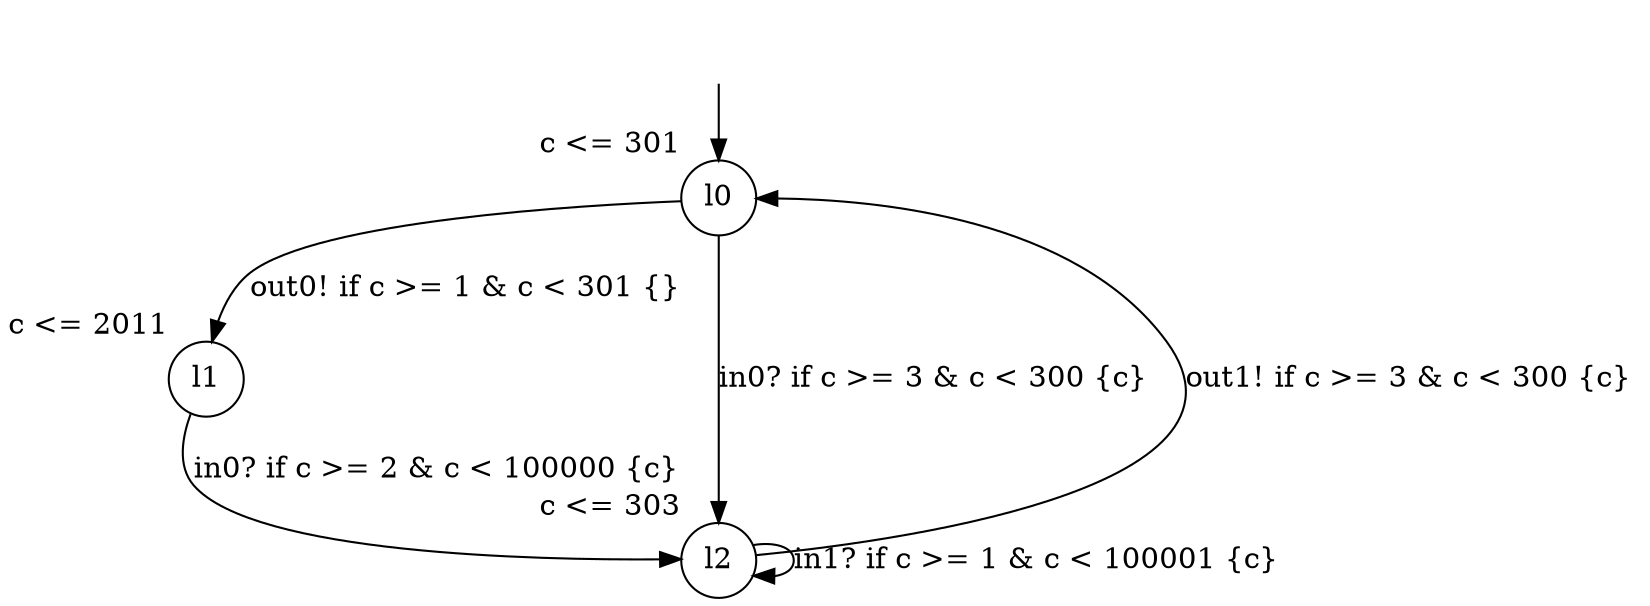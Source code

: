 digraph g {
__start0 [label="" shape="none"];
l0 [shape="circle" margin=0 label="l0", xlabel="c <= 301"];
l1 [shape="circle" margin=0 label="l1", xlabel="c <= 2011"];
l2 [shape="circle" margin=0 label="l2", xlabel="c <= 303"];
l0 -> l2 [label="in0? if c >= 3 & c < 300 {c} "];
l0 -> l1 [label="out0! if c >= 1 & c < 301 {} "];
l1 -> l2 [label="in0? if c >= 2 & c < 100000 {c} "];
l2 -> l2 [label="in1? if c >= 1 & c < 100001 {c} "];
l2 -> l0 [label="out1! if c >= 3 & c < 300 {c} "];
__start0 -> l0;
}

